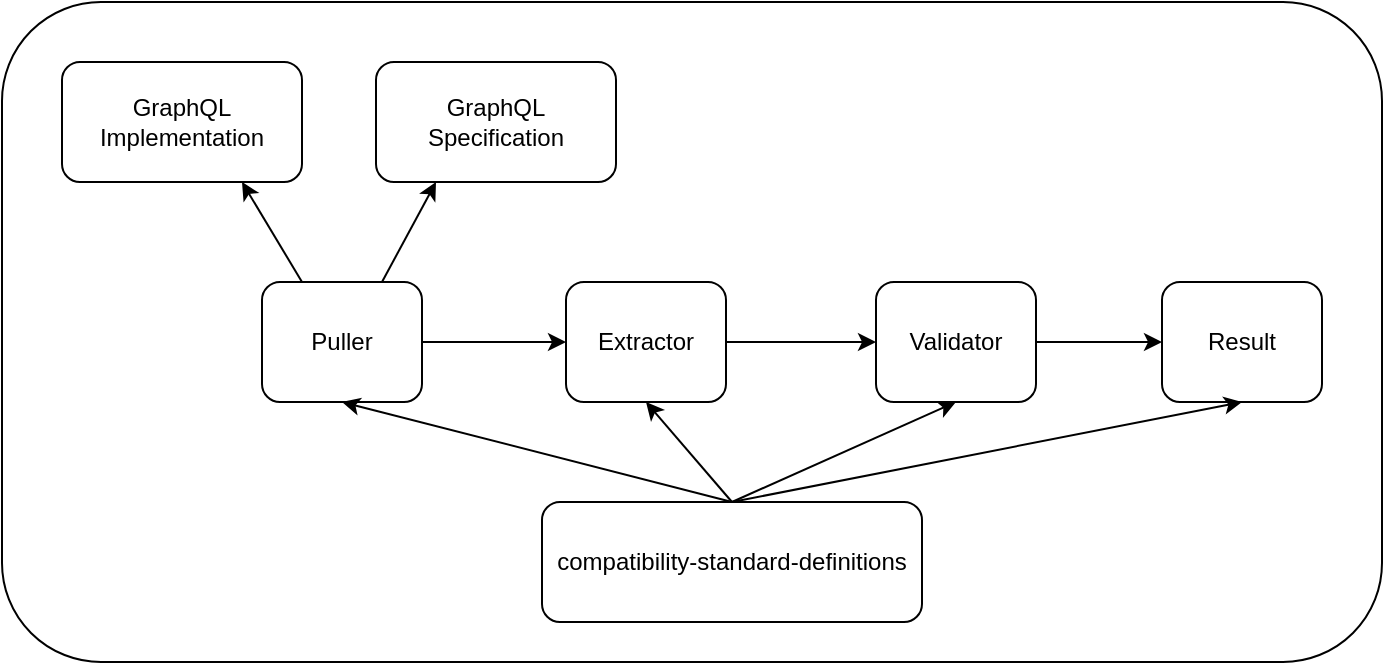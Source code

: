 <mxfile version="24.7.17">
  <diagram name="Page-1" id="pBuR_KWVbQw3b5ImkYgj">
    <mxGraphModel dx="794" dy="512" grid="1" gridSize="10" guides="1" tooltips="1" connect="1" arrows="1" fold="1" page="1" pageScale="1" pageWidth="850" pageHeight="1100" math="0" shadow="0">
      <root>
        <mxCell id="0" />
        <mxCell id="1" parent="0" />
        <mxCell id="irxakl2fvqJIJ8T-Fpj2-1" value="" style="rounded=1;whiteSpace=wrap;html=1;fillColor=none;" parent="1" vertex="1">
          <mxGeometry x="100" y="150" width="690" height="330" as="geometry" />
        </mxCell>
        <mxCell id="irxakl2fvqJIJ8T-Fpj2-2" value="GraphQL&lt;div&gt;Specification&lt;/div&gt;" style="rounded=1;whiteSpace=wrap;html=1;" parent="1" vertex="1">
          <mxGeometry x="287" y="180" width="120" height="60" as="geometry" />
        </mxCell>
        <mxCell id="irxakl2fvqJIJ8T-Fpj2-3" value="GraphQL Implementation" style="rounded=1;whiteSpace=wrap;html=1;" parent="1" vertex="1">
          <mxGeometry x="130" y="180" width="120" height="60" as="geometry" />
        </mxCell>
        <mxCell id="irxakl2fvqJIJ8T-Fpj2-4" value="compatibility-standard-definitions" style="rounded=1;whiteSpace=wrap;html=1;" parent="1" vertex="1">
          <mxGeometry x="370" y="400" width="190" height="60" as="geometry" />
        </mxCell>
        <mxCell id="irxakl2fvqJIJ8T-Fpj2-5" value="" style="endArrow=classic;html=1;rounded=0;entryX=0.25;entryY=1;entryDx=0;entryDy=0;exitX=0.75;exitY=0;exitDx=0;exitDy=0;" parent="1" source="irxakl2fvqJIJ8T-Fpj2-7" target="irxakl2fvqJIJ8T-Fpj2-2" edge="1">
          <mxGeometry width="50" height="50" relative="1" as="geometry">
            <mxPoint x="350" y="310" as="sourcePoint" />
            <mxPoint x="400" y="260" as="targetPoint" />
          </mxGeometry>
        </mxCell>
        <mxCell id="irxakl2fvqJIJ8T-Fpj2-6" value="" style="endArrow=classic;html=1;rounded=0;entryX=0.75;entryY=1;entryDx=0;entryDy=0;exitX=0.25;exitY=0;exitDx=0;exitDy=0;" parent="1" source="irxakl2fvqJIJ8T-Fpj2-7" target="irxakl2fvqJIJ8T-Fpj2-3" edge="1">
          <mxGeometry width="50" height="50" relative="1" as="geometry">
            <mxPoint x="202" y="380" as="sourcePoint" />
            <mxPoint x="250" y="290" as="targetPoint" />
          </mxGeometry>
        </mxCell>
        <mxCell id="irxakl2fvqJIJ8T-Fpj2-7" value="Puller" style="rounded=1;whiteSpace=wrap;html=1;" parent="1" vertex="1">
          <mxGeometry x="230" y="290" width="80" height="60" as="geometry" />
        </mxCell>
        <mxCell id="irxakl2fvqJIJ8T-Fpj2-8" value="Extractor" style="rounded=1;whiteSpace=wrap;html=1;" parent="1" vertex="1">
          <mxGeometry x="382" y="290" width="80" height="60" as="geometry" />
        </mxCell>
        <mxCell id="irxakl2fvqJIJ8T-Fpj2-11" value="Validator" style="rounded=1;whiteSpace=wrap;html=1;" parent="1" vertex="1">
          <mxGeometry x="537" y="290" width="80" height="60" as="geometry" />
        </mxCell>
        <mxCell id="irxakl2fvqJIJ8T-Fpj2-12" value="Result" style="rounded=1;whiteSpace=wrap;html=1;" parent="1" vertex="1">
          <mxGeometry x="680" y="290" width="80" height="60" as="geometry" />
        </mxCell>
        <mxCell id="irxakl2fvqJIJ8T-Fpj2-13" value="" style="endArrow=classic;html=1;rounded=0;entryX=0;entryY=0.5;entryDx=0;entryDy=0;exitX=1;exitY=0.5;exitDx=0;exitDy=0;" parent="1" source="irxakl2fvqJIJ8T-Fpj2-7" target="irxakl2fvqJIJ8T-Fpj2-8" edge="1">
          <mxGeometry width="50" height="50" relative="1" as="geometry">
            <mxPoint x="490" y="360" as="sourcePoint" />
            <mxPoint x="540" y="310" as="targetPoint" />
          </mxGeometry>
        </mxCell>
        <mxCell id="irxakl2fvqJIJ8T-Fpj2-14" value="" style="endArrow=classic;html=1;rounded=0;entryX=0;entryY=0.5;entryDx=0;entryDy=0;exitX=1;exitY=0.5;exitDx=0;exitDy=0;" parent="1" source="irxakl2fvqJIJ8T-Fpj2-8" target="irxakl2fvqJIJ8T-Fpj2-11" edge="1">
          <mxGeometry width="50" height="50" relative="1" as="geometry">
            <mxPoint x="540" y="320" as="sourcePoint" />
            <mxPoint x="470" y="319.5" as="targetPoint" />
          </mxGeometry>
        </mxCell>
        <mxCell id="irxakl2fvqJIJ8T-Fpj2-15" value="" style="endArrow=classic;html=1;rounded=0;entryX=0;entryY=0.5;entryDx=0;entryDy=0;exitX=1;exitY=0.5;exitDx=0;exitDy=0;" parent="1" source="irxakl2fvqJIJ8T-Fpj2-11" target="irxakl2fvqJIJ8T-Fpj2-12" edge="1">
          <mxGeometry width="50" height="50" relative="1" as="geometry">
            <mxPoint x="565" y="330" as="sourcePoint" />
            <mxPoint x="480" y="330" as="targetPoint" />
          </mxGeometry>
        </mxCell>
        <mxCell id="irxakl2fvqJIJ8T-Fpj2-16" value="" style="endArrow=classic;html=1;rounded=0;entryX=0.5;entryY=1;entryDx=0;entryDy=0;exitX=0.5;exitY=0;exitDx=0;exitDy=0;" parent="1" source="irxakl2fvqJIJ8T-Fpj2-4" target="irxakl2fvqJIJ8T-Fpj2-7" edge="1">
          <mxGeometry width="50" height="50" relative="1" as="geometry">
            <mxPoint x="420" y="300" as="sourcePoint" />
            <mxPoint x="470" y="250" as="targetPoint" />
          </mxGeometry>
        </mxCell>
        <mxCell id="irxakl2fvqJIJ8T-Fpj2-19" value="" style="endArrow=classic;html=1;rounded=0;entryX=0.5;entryY=1;entryDx=0;entryDy=0;exitX=0.5;exitY=0;exitDx=0;exitDy=0;" parent="1" source="irxakl2fvqJIJ8T-Fpj2-4" target="irxakl2fvqJIJ8T-Fpj2-8" edge="1">
          <mxGeometry width="50" height="50" relative="1" as="geometry">
            <mxPoint x="475" y="410" as="sourcePoint" />
            <mxPoint x="280" y="360" as="targetPoint" />
          </mxGeometry>
        </mxCell>
        <mxCell id="irxakl2fvqJIJ8T-Fpj2-21" value="" style="endArrow=classic;html=1;rounded=0;entryX=0.5;entryY=1;entryDx=0;entryDy=0;exitX=0.5;exitY=0;exitDx=0;exitDy=0;" parent="1" source="irxakl2fvqJIJ8T-Fpj2-4" target="irxakl2fvqJIJ8T-Fpj2-11" edge="1">
          <mxGeometry width="50" height="50" relative="1" as="geometry">
            <mxPoint x="380" y="360" as="sourcePoint" />
            <mxPoint x="430" y="310" as="targetPoint" />
          </mxGeometry>
        </mxCell>
        <mxCell id="irxakl2fvqJIJ8T-Fpj2-22" value="" style="endArrow=classic;html=1;rounded=0;entryX=0.5;entryY=1;entryDx=0;entryDy=0;exitX=0.5;exitY=0;exitDx=0;exitDy=0;" parent="1" source="irxakl2fvqJIJ8T-Fpj2-4" target="irxakl2fvqJIJ8T-Fpj2-12" edge="1">
          <mxGeometry width="50" height="50" relative="1" as="geometry">
            <mxPoint x="475" y="410" as="sourcePoint" />
            <mxPoint x="587" y="360" as="targetPoint" />
          </mxGeometry>
        </mxCell>
      </root>
    </mxGraphModel>
  </diagram>
</mxfile>
